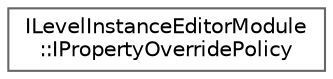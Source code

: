 digraph "Graphical Class Hierarchy"
{
 // INTERACTIVE_SVG=YES
 // LATEX_PDF_SIZE
  bgcolor="transparent";
  edge [fontname=Helvetica,fontsize=10,labelfontname=Helvetica,labelfontsize=10];
  node [fontname=Helvetica,fontsize=10,shape=box,height=0.2,width=0.4];
  rankdir="LR";
  Node0 [id="Node000000",label="ILevelInstanceEditorModule\l::IPropertyOverridePolicy",height=0.2,width=0.4,color="grey40", fillcolor="white", style="filled",URL="$d6/d8e/classILevelInstanceEditorModule_1_1IPropertyOverridePolicy.html",tooltip=" "];
}

